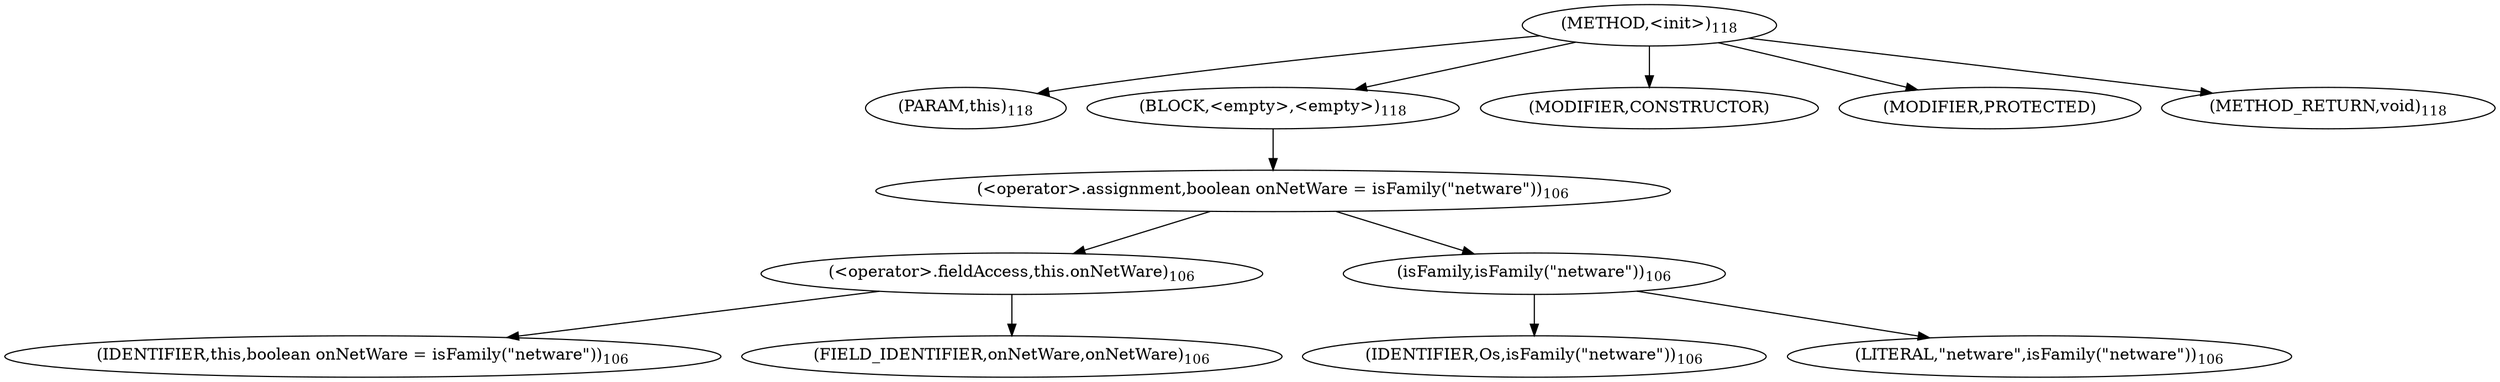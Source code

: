 digraph "&lt;init&gt;" {  
"138" [label = <(METHOD,&lt;init&gt;)<SUB>118</SUB>> ]
"139" [label = <(PARAM,this)<SUB>118</SUB>> ]
"140" [label = <(BLOCK,&lt;empty&gt;,&lt;empty&gt;)<SUB>118</SUB>> ]
"141" [label = <(&lt;operator&gt;.assignment,boolean onNetWare = isFamily(&quot;netware&quot;))<SUB>106</SUB>> ]
"142" [label = <(&lt;operator&gt;.fieldAccess,this.onNetWare)<SUB>106</SUB>> ]
"143" [label = <(IDENTIFIER,this,boolean onNetWare = isFamily(&quot;netware&quot;))<SUB>106</SUB>> ]
"144" [label = <(FIELD_IDENTIFIER,onNetWare,onNetWare)<SUB>106</SUB>> ]
"145" [label = <(isFamily,isFamily(&quot;netware&quot;))<SUB>106</SUB>> ]
"146" [label = <(IDENTIFIER,Os,isFamily(&quot;netware&quot;))<SUB>106</SUB>> ]
"147" [label = <(LITERAL,&quot;netware&quot;,isFamily(&quot;netware&quot;))<SUB>106</SUB>> ]
"148" [label = <(MODIFIER,CONSTRUCTOR)> ]
"149" [label = <(MODIFIER,PROTECTED)> ]
"150" [label = <(METHOD_RETURN,void)<SUB>118</SUB>> ]
  "138" -> "139" 
  "138" -> "140" 
  "138" -> "148" 
  "138" -> "149" 
  "138" -> "150" 
  "140" -> "141" 
  "141" -> "142" 
  "141" -> "145" 
  "142" -> "143" 
  "142" -> "144" 
  "145" -> "146" 
  "145" -> "147" 
}
